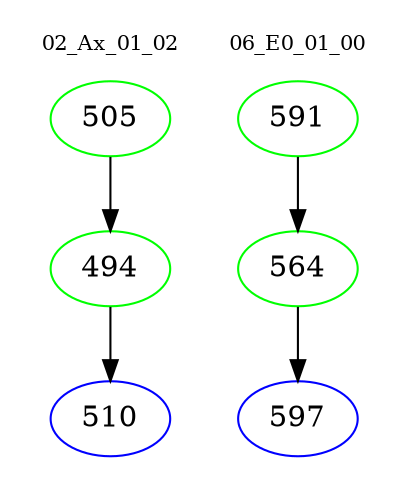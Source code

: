 digraph{
subgraph cluster_0 {
color = white
label = "02_Ax_01_02";
fontsize=10;
T0_505 [label="505", color="green"]
T0_505 -> T0_494 [color="black"]
T0_494 [label="494", color="green"]
T0_494 -> T0_510 [color="black"]
T0_510 [label="510", color="blue"]
}
subgraph cluster_1 {
color = white
label = "06_E0_01_00";
fontsize=10;
T1_591 [label="591", color="green"]
T1_591 -> T1_564 [color="black"]
T1_564 [label="564", color="green"]
T1_564 -> T1_597 [color="black"]
T1_597 [label="597", color="blue"]
}
}

